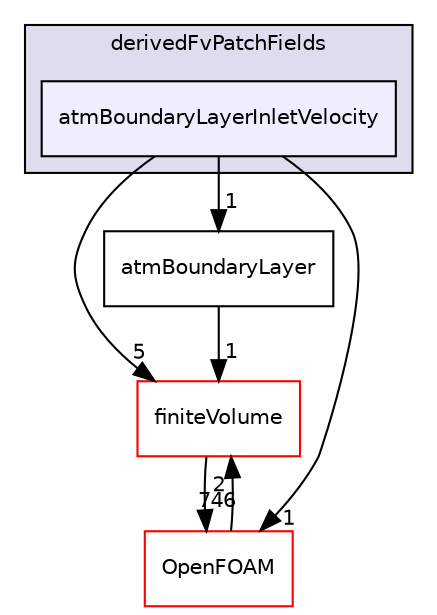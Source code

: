 digraph "src/TurbulenceModels/turbulenceModels/RAS/derivedFvPatchFields/atmBoundaryLayerInletVelocity" {
  bgcolor=transparent;
  compound=true
  node [ fontsize="10", fontname="Helvetica"];
  edge [ labelfontsize="10", labelfontname="Helvetica"];
  subgraph clusterdir_22069f5775fb39fd683a4fab70e8b0be {
    graph [ bgcolor="#ddddee", pencolor="black", label="derivedFvPatchFields" fontname="Helvetica", fontsize="10", URL="dir_22069f5775fb39fd683a4fab70e8b0be.html"]
  dir_50d6216a0112904ae371e5552b180277 [shape=box, label="atmBoundaryLayerInletVelocity", style="filled", fillcolor="#eeeeff", pencolor="black", URL="dir_50d6216a0112904ae371e5552b180277.html"];
  }
  dir_9bd15774b555cf7259a6fa18f99fe99b [shape=box label="finiteVolume" color="red" URL="dir_9bd15774b555cf7259a6fa18f99fe99b.html"];
  dir_c3a8d16d6937553ec2dc2a1e82dd370d [shape=box label="atmBoundaryLayer" URL="dir_c3a8d16d6937553ec2dc2a1e82dd370d.html"];
  dir_c5473ff19b20e6ec4dfe5c310b3778a8 [shape=box label="OpenFOAM" color="red" URL="dir_c5473ff19b20e6ec4dfe5c310b3778a8.html"];
  dir_9bd15774b555cf7259a6fa18f99fe99b->dir_c5473ff19b20e6ec4dfe5c310b3778a8 [headlabel="746", labeldistance=1.5 headhref="dir_000897_001897.html"];
  dir_c3a8d16d6937553ec2dc2a1e82dd370d->dir_9bd15774b555cf7259a6fa18f99fe99b [headlabel="1", labeldistance=1.5 headhref="dir_003162_000897.html"];
  dir_c5473ff19b20e6ec4dfe5c310b3778a8->dir_9bd15774b555cf7259a6fa18f99fe99b [headlabel="2", labeldistance=1.5 headhref="dir_001897_000897.html"];
  dir_50d6216a0112904ae371e5552b180277->dir_9bd15774b555cf7259a6fa18f99fe99b [headlabel="5", labeldistance=1.5 headhref="dir_003165_000897.html"];
  dir_50d6216a0112904ae371e5552b180277->dir_c3a8d16d6937553ec2dc2a1e82dd370d [headlabel="1", labeldistance=1.5 headhref="dir_003165_003162.html"];
  dir_50d6216a0112904ae371e5552b180277->dir_c5473ff19b20e6ec4dfe5c310b3778a8 [headlabel="1", labeldistance=1.5 headhref="dir_003165_001897.html"];
}
